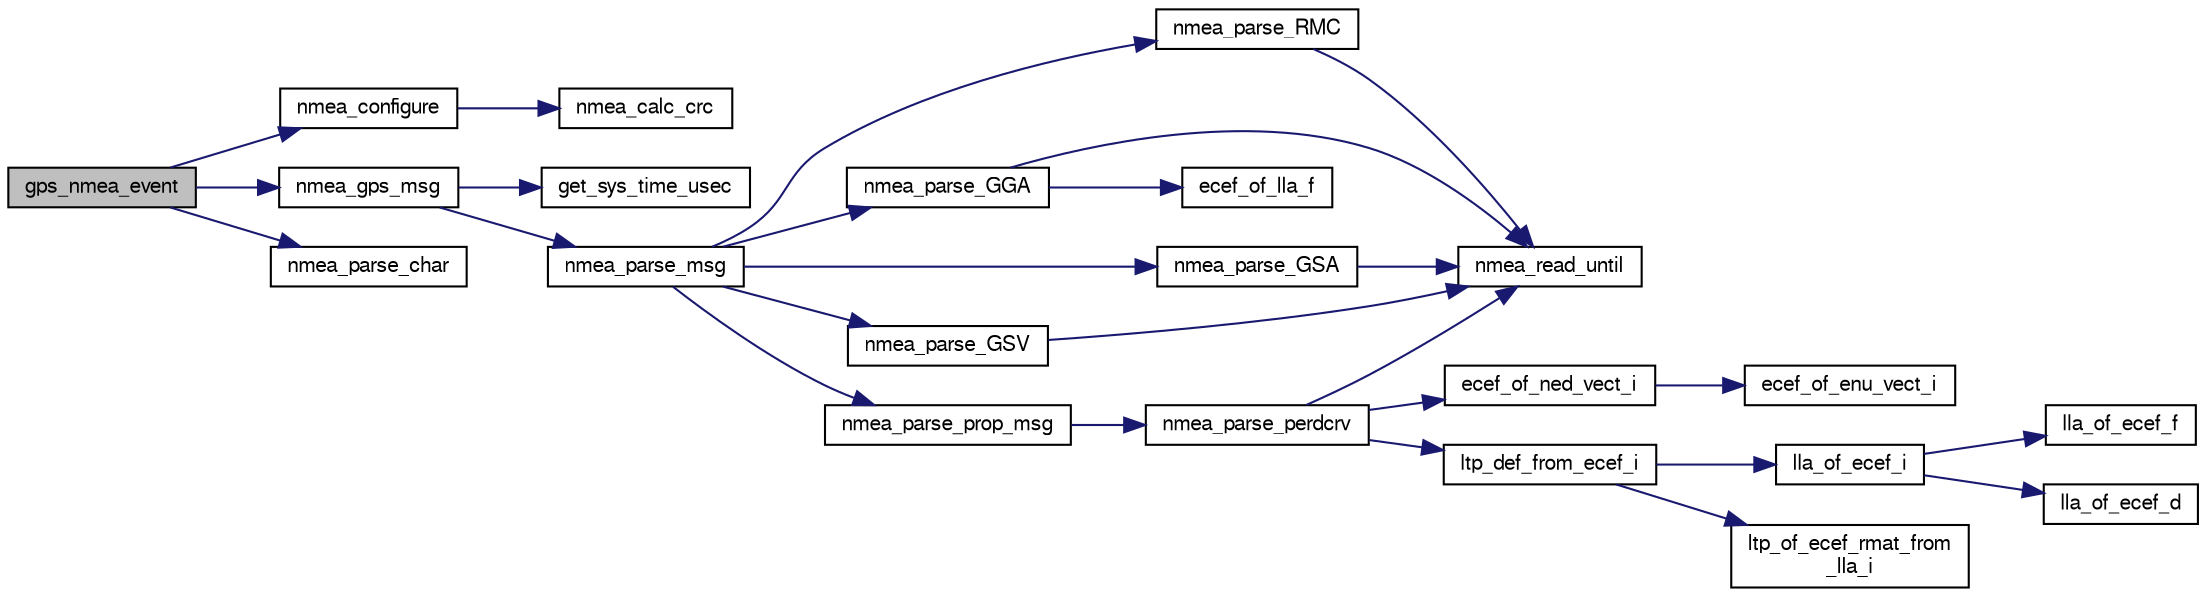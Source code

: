 digraph "gps_nmea_event"
{
  edge [fontname="FreeSans",fontsize="10",labelfontname="FreeSans",labelfontsize="10"];
  node [fontname="FreeSans",fontsize="10",shape=record];
  rankdir="LR";
  Node1 [label="gps_nmea_event",height=0.2,width=0.4,color="black", fillcolor="grey75", style="filled", fontcolor="black"];
  Node1 -> Node2 [color="midnightblue",fontsize="10",style="solid",fontname="FreeSans"];
  Node2 [label="nmea_configure",height=0.2,width=0.4,color="black", fillcolor="white", style="filled",URL="$gps__nmea_8c.html#ae8d3eab1077bcc022180d58fc1aa7980",tooltip="The function to be called when a characted from the device is available. "];
  Node2 -> Node3 [color="midnightblue",fontsize="10",style="solid",fontname="FreeSans"];
  Node3 [label="nmea_calc_crc",height=0.2,width=0.4,color="black", fillcolor="white", style="filled",URL="$gps__nmea_8c.html#a7d5a551d259e5f21f46eee9db6f3590a",tooltip="Calculate control sum of binary buffer. "];
  Node1 -> Node4 [color="midnightblue",fontsize="10",style="solid",fontname="FreeSans"];
  Node4 [label="nmea_gps_msg",height=0.2,width=0.4,color="black", fillcolor="white", style="filled",URL="$gps__nmea_8c.html#ac4895fd95dc0cb8f5bb47a5ad64c3aee"];
  Node4 -> Node5 [color="midnightblue",fontsize="10",style="solid",fontname="FreeSans"];
  Node5 [label="get_sys_time_usec",height=0.2,width=0.4,color="black", fillcolor="white", style="filled",URL="$chibios_2mcu__periph_2sys__time__arch_8c.html#a7ddfef1f78a56c6b4c4c536b5d670bfb",tooltip="Get the time in microseconds since startup. "];
  Node4 -> Node6 [color="midnightblue",fontsize="10",style="solid",fontname="FreeSans"];
  Node6 [label="nmea_parse_msg",height=0.2,width=0.4,color="black", fillcolor="white", style="filled",URL="$gps__nmea_8c.html#a5effdb9e315da2f7fb8259839a57050e",tooltip="nmea_parse_char() has a complete line. "];
  Node6 -> Node7 [color="midnightblue",fontsize="10",style="solid",fontname="FreeSans"];
  Node7 [label="nmea_parse_RMC",height=0.2,width=0.4,color="black", fillcolor="white", style="filled",URL="$gps__nmea_8c.html#a2c37d1bda841cd78aa1deacb850311bf",tooltip="Parse RMC NMEA messages. "];
  Node7 -> Node8 [color="midnightblue",fontsize="10",style="solid",fontname="FreeSans"];
  Node8 [label="nmea_read_until",height=0.2,width=0.4,color="black", fillcolor="white", style="filled",URL="$gps__nmea_8h.html#a456be6466eb8510b09df4d6996519647",tooltip="Read until a certain character, placed here for proprietary includes. "];
  Node6 -> Node9 [color="midnightblue",fontsize="10",style="solid",fontname="FreeSans"];
  Node9 [label="nmea_parse_GGA",height=0.2,width=0.4,color="black", fillcolor="white", style="filled",URL="$gps__nmea_8c.html#afc502793fd8bcb919f0f34298ae4c0eb",tooltip="Parse GGA NMEA messages. "];
  Node9 -> Node8 [color="midnightblue",fontsize="10",style="solid",fontname="FreeSans"];
  Node9 -> Node10 [color="midnightblue",fontsize="10",style="solid",fontname="FreeSans"];
  Node10 [label="ecef_of_lla_f",height=0.2,width=0.4,color="black", fillcolor="white", style="filled",URL="$pprz__geodetic__float_8c.html#a65bc5ba8b61d014ca659035759cc001c"];
  Node6 -> Node11 [color="midnightblue",fontsize="10",style="solid",fontname="FreeSans"];
  Node11 [label="nmea_parse_GSA",height=0.2,width=0.4,color="black", fillcolor="white", style="filled",URL="$gps__nmea_8c.html#a981e852925b15d4eafff5d582547fba0",tooltip="Parse GSA NMEA messages. "];
  Node11 -> Node8 [color="midnightblue",fontsize="10",style="solid",fontname="FreeSans"];
  Node6 -> Node12 [color="midnightblue",fontsize="10",style="solid",fontname="FreeSans"];
  Node12 [label="nmea_parse_GSV",height=0.2,width=0.4,color="black", fillcolor="white", style="filled",URL="$gps__nmea_8c.html#a79f4e0b7097506dfef23b8a49cea0e64",tooltip="Parse GSV-nmea-messages. "];
  Node12 -> Node8 [color="midnightblue",fontsize="10",style="solid",fontname="FreeSans"];
  Node6 -> Node13 [color="midnightblue",fontsize="10",style="solid",fontname="FreeSans"];
  Node13 [label="nmea_parse_prop_msg",height=0.2,width=0.4,color="black", fillcolor="white", style="filled",URL="$gps__nmea_8c.html#a7ada001a707e893acb124d3668cb901e"];
  Node13 -> Node14 [color="midnightblue",fontsize="10",style="solid",fontname="FreeSans"];
  Node14 [label="nmea_parse_perdcrv",height=0.2,width=0.4,color="black", fillcolor="white", style="filled",URL="$gps__furuno_8c.html#a9ef52ff00fd929f7ac2f15fad0669843"];
  Node14 -> Node15 [color="midnightblue",fontsize="10",style="solid",fontname="FreeSans"];
  Node15 [label="ecef_of_ned_vect_i",height=0.2,width=0.4,color="black", fillcolor="white", style="filled",URL="$group__math__geodetic__int.html#gab146002b10face50bd92576ce4882f1d",tooltip="Rotate a vector from NED to ECEF. "];
  Node15 -> Node16 [color="midnightblue",fontsize="10",style="solid",fontname="FreeSans"];
  Node16 [label="ecef_of_enu_vect_i",height=0.2,width=0.4,color="black", fillcolor="white", style="filled",URL="$group__math__geodetic__int.html#gaabe6e63048c95afdffdd4a581dc5f2b8",tooltip="Rotate a vector from ENU to ECEF. "];
  Node14 -> Node17 [color="midnightblue",fontsize="10",style="solid",fontname="FreeSans"];
  Node17 [label="ltp_def_from_ecef_i",height=0.2,width=0.4,color="black", fillcolor="white", style="filled",URL="$group__math__geodetic__int.html#ga5afd098a83e572b854e157486ccb569f"];
  Node17 -> Node18 [color="midnightblue",fontsize="10",style="solid",fontname="FreeSans"];
  Node18 [label="lla_of_ecef_i",height=0.2,width=0.4,color="black", fillcolor="white", style="filled",URL="$group__math__geodetic__int.html#gaea47a32071c2427f895fcb1df32c4e23",tooltip="Convert a ECEF to LLA. "];
  Node18 -> Node19 [color="midnightblue",fontsize="10",style="solid",fontname="FreeSans"];
  Node19 [label="lla_of_ecef_f",height=0.2,width=0.4,color="black", fillcolor="white", style="filled",URL="$pprz__geodetic__float_8c.html#adecd186d51b41b09f0cad928c0d2f68e"];
  Node18 -> Node20 [color="midnightblue",fontsize="10",style="solid",fontname="FreeSans"];
  Node20 [label="lla_of_ecef_d",height=0.2,width=0.4,color="black", fillcolor="white", style="filled",URL="$group__math__geodetic__double.html#ga9d3464ccabcd97db9fb4e1c7d25dfe16"];
  Node17 -> Node21 [color="midnightblue",fontsize="10",style="solid",fontname="FreeSans"];
  Node21 [label="ltp_of_ecef_rmat_from\l_lla_i",height=0.2,width=0.4,color="black", fillcolor="white", style="filled",URL="$group__math__geodetic__int.html#ga6b7ff6661d7385053cc297340d6a5cc9"];
  Node14 -> Node8 [color="midnightblue",fontsize="10",style="solid",fontname="FreeSans"];
  Node1 -> Node22 [color="midnightblue",fontsize="10",style="solid",fontname="FreeSans"];
  Node22 [label="nmea_parse_char",height=0.2,width=0.4,color="black", fillcolor="white", style="filled",URL="$gps__nmea_8c.html#af2c40746dbb1a1371e3411033e64239a",tooltip="This is the actual parser. "];
}
